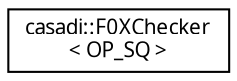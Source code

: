 digraph "Graphical Class Hierarchy"
{
  edge [fontname="FreeSans.ttf",fontsize="10",labelfontname="FreeSans.ttf",labelfontsize="10"];
  node [fontname="FreeSans.ttf",fontsize="10",shape=record];
  rankdir="LR";
  Node1 [label="casadi::F0XChecker\l\< OP_SQ \>",height=0.2,width=0.4,color="black", fillcolor="white", style="filled",URL="$d1/dea/structcasadi_1_1F0XChecker_3_01OP__SQ_01_4.html"];
}
